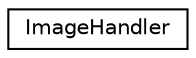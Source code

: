 digraph "Graphical Class Hierarchy"
{
  edge [fontname="Helvetica",fontsize="10",labelfontname="Helvetica",labelfontsize="10"];
  node [fontname="Helvetica",fontsize="10",shape=record];
  rankdir="LR";
  Node0 [label="ImageHandler",height=0.2,width=0.4,color="black", fillcolor="white", style="filled",URL="$class_image_handler.html",tooltip="The purpose of this class is load all game entity images and create the corresponding game entity spr..."];
}
